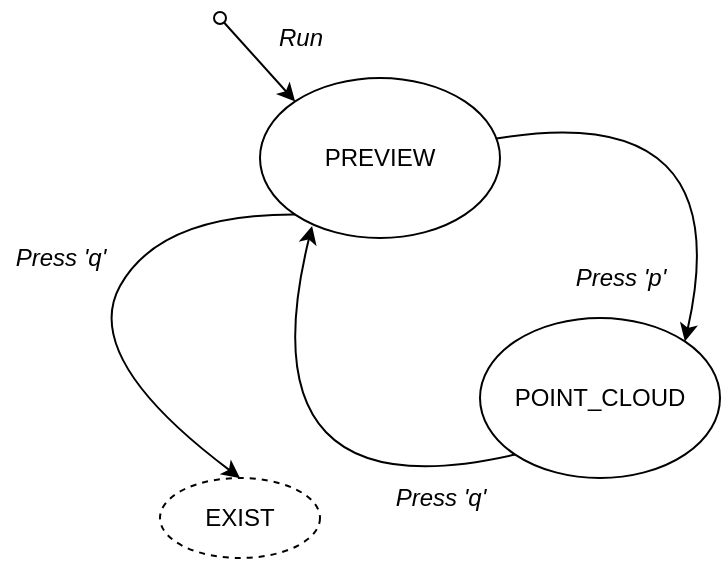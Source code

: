 <mxfile version="12.4.3" type="github" pages="1">
  <diagram name="Page-1" id="edf60f1a-56cd-e834-aa8a-f176f3a09ee4">
    <mxGraphModel dx="1424" dy="832" grid="1" gridSize="10" guides="1" tooltips="1" connect="1" arrows="1" fold="1" page="1" pageScale="1" pageWidth="1100" pageHeight="850" background="#ffffff" math="0" shadow="0">
      <root>
        <mxCell id="0"/>
        <mxCell id="1" parent="0"/>
        <mxCell id="_h5BoRMPPfImRbqNzBkp-1" value="PREVIEW" style="ellipse;whiteSpace=wrap;html=1;" vertex="1" parent="1">
          <mxGeometry x="180" y="130" width="120" height="80" as="geometry"/>
        </mxCell>
        <mxCell id="_h5BoRMPPfImRbqNzBkp-2" value="POINT_CLOUD" style="ellipse;whiteSpace=wrap;html=1;" vertex="1" parent="1">
          <mxGeometry x="290" y="250" width="120" height="80" as="geometry"/>
        </mxCell>
        <mxCell id="_h5BoRMPPfImRbqNzBkp-5" value="" style="endArrow=classic;html=1;entryX=0;entryY=0;entryDx=0;entryDy=0;startArrow=oval;startFill=0;" edge="1" parent="1" target="_h5BoRMPPfImRbqNzBkp-1">
          <mxGeometry width="50" height="50" relative="1" as="geometry">
            <mxPoint x="160" y="100" as="sourcePoint"/>
            <mxPoint x="170" y="40" as="targetPoint"/>
          </mxGeometry>
        </mxCell>
        <mxCell id="_h5BoRMPPfImRbqNzBkp-6" value="&lt;i&gt;Run&lt;/i&gt;" style="text;html=1;align=center;verticalAlign=middle;resizable=0;points=[];;autosize=1;" vertex="1" parent="1">
          <mxGeometry x="180" y="100" width="40" height="20" as="geometry"/>
        </mxCell>
        <mxCell id="_h5BoRMPPfImRbqNzBkp-7" value="&lt;i&gt;Press &#39;p&#39;&lt;br&gt;&lt;/i&gt;" style="text;html=1;align=center;verticalAlign=middle;resizable=0;points=[];;autosize=1;" vertex="1" parent="1">
          <mxGeometry x="330" y="220" width="60" height="20" as="geometry"/>
        </mxCell>
        <mxCell id="_h5BoRMPPfImRbqNzBkp-8" value="" style="curved=1;endArrow=classic;html=1;entryX=1;entryY=0;entryDx=0;entryDy=0;" edge="1" parent="1" source="_h5BoRMPPfImRbqNzBkp-1" target="_h5BoRMPPfImRbqNzBkp-2">
          <mxGeometry width="50" height="50" relative="1" as="geometry">
            <mxPoint x="150" y="520" as="sourcePoint"/>
            <mxPoint x="200" y="470" as="targetPoint"/>
            <Array as="points">
              <mxPoint x="420" y="140"/>
            </Array>
          </mxGeometry>
        </mxCell>
        <mxCell id="_h5BoRMPPfImRbqNzBkp-11" value="" style="curved=1;endArrow=classic;html=1;entryX=0.217;entryY=0.925;entryDx=0;entryDy=0;entryPerimeter=0;exitX=0;exitY=1;exitDx=0;exitDy=0;" edge="1" parent="1" source="_h5BoRMPPfImRbqNzBkp-2" target="_h5BoRMPPfImRbqNzBkp-1">
          <mxGeometry width="50" height="50" relative="1" as="geometry">
            <mxPoint x="129.999" y="280.299" as="sourcePoint"/>
            <mxPoint x="224.216" y="381.716" as="targetPoint"/>
            <Array as="points">
              <mxPoint x="170" y="350"/>
            </Array>
          </mxGeometry>
        </mxCell>
        <mxCell id="_h5BoRMPPfImRbqNzBkp-12" value="&lt;i&gt;Press &#39;q&#39;&lt;br&gt;&lt;/i&gt;" style="text;html=1;align=center;verticalAlign=middle;resizable=0;points=[];;autosize=1;" vertex="1" parent="1">
          <mxGeometry x="240" y="330" width="60" height="20" as="geometry"/>
        </mxCell>
        <mxCell id="_h5BoRMPPfImRbqNzBkp-13" value="" style="curved=1;endArrow=classic;html=1;exitX=0;exitY=1;exitDx=0;exitDy=0;endFill=1;entryX=0.5;entryY=0;entryDx=0;entryDy=0;" edge="1" parent="1" source="_h5BoRMPPfImRbqNzBkp-1" target="_h5BoRMPPfImRbqNzBkp-15">
          <mxGeometry width="50" height="50" relative="1" as="geometry">
            <mxPoint x="79.999" y="260.299" as="sourcePoint"/>
            <mxPoint x="150" y="330" as="targetPoint"/>
            <Array as="points">
              <mxPoint x="130" y="198"/>
              <mxPoint x="90" y="270"/>
            </Array>
          </mxGeometry>
        </mxCell>
        <mxCell id="_h5BoRMPPfImRbqNzBkp-14" value="&lt;i&gt;Press &#39;q&#39;&lt;br&gt;&lt;/i&gt;" style="text;html=1;align=center;verticalAlign=middle;resizable=0;points=[];;autosize=1;" vertex="1" parent="1">
          <mxGeometry x="50" y="210" width="60" height="20" as="geometry"/>
        </mxCell>
        <mxCell id="_h5BoRMPPfImRbqNzBkp-15" value="EXIST" style="ellipse;whiteSpace=wrap;html=1;dashed=1;" vertex="1" parent="1">
          <mxGeometry x="130" y="330" width="80" height="40" as="geometry"/>
        </mxCell>
      </root>
    </mxGraphModel>
  </diagram>
</mxfile>
